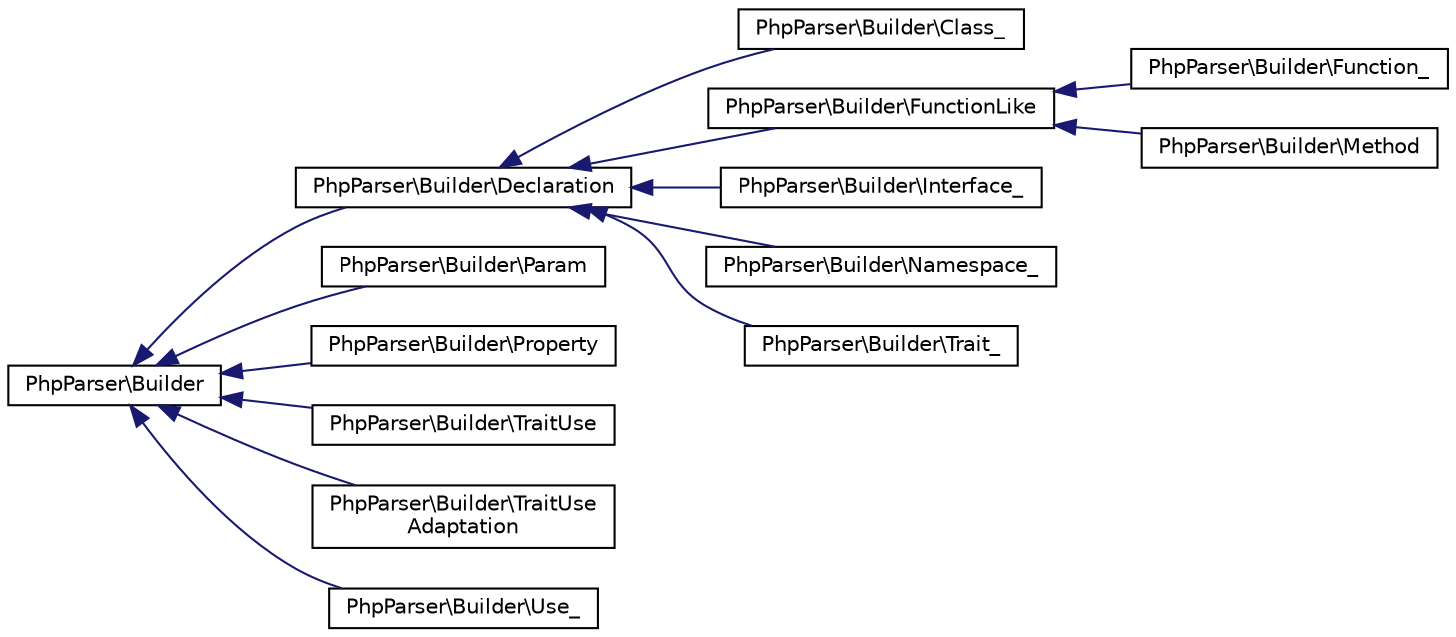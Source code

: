 digraph "Graphical Class Hierarchy"
{
  edge [fontname="Helvetica",fontsize="10",labelfontname="Helvetica",labelfontsize="10"];
  node [fontname="Helvetica",fontsize="10",shape=record];
  rankdir="LR";
  Node0 [label="PhpParser\\Builder",height=0.2,width=0.4,color="black", fillcolor="white", style="filled",URL="$interfacePhpParser_1_1Builder.html"];
  Node0 -> Node1 [dir="back",color="midnightblue",fontsize="10",style="solid",fontname="Helvetica"];
  Node1 [label="PhpParser\\Builder\\Declaration",height=0.2,width=0.4,color="black", fillcolor="white", style="filled",URL="$classPhpParser_1_1Builder_1_1Declaration.html"];
  Node1 -> Node2 [dir="back",color="midnightblue",fontsize="10",style="solid",fontname="Helvetica"];
  Node2 [label="PhpParser\\Builder\\Class_",height=0.2,width=0.4,color="black", fillcolor="white", style="filled",URL="$classPhpParser_1_1Builder_1_1Class__.html"];
  Node1 -> Node3 [dir="back",color="midnightblue",fontsize="10",style="solid",fontname="Helvetica"];
  Node3 [label="PhpParser\\Builder\\FunctionLike",height=0.2,width=0.4,color="black", fillcolor="white", style="filled",URL="$classPhpParser_1_1Builder_1_1FunctionLike.html"];
  Node3 -> Node4 [dir="back",color="midnightblue",fontsize="10",style="solid",fontname="Helvetica"];
  Node4 [label="PhpParser\\Builder\\Function_",height=0.2,width=0.4,color="black", fillcolor="white", style="filled",URL="$classPhpParser_1_1Builder_1_1Function__.html"];
  Node3 -> Node5 [dir="back",color="midnightblue",fontsize="10",style="solid",fontname="Helvetica"];
  Node5 [label="PhpParser\\Builder\\Method",height=0.2,width=0.4,color="black", fillcolor="white", style="filled",URL="$classPhpParser_1_1Builder_1_1Method.html"];
  Node1 -> Node6 [dir="back",color="midnightblue",fontsize="10",style="solid",fontname="Helvetica"];
  Node6 [label="PhpParser\\Builder\\Interface_",height=0.2,width=0.4,color="black", fillcolor="white", style="filled",URL="$classPhpParser_1_1Builder_1_1Interface__.html"];
  Node1 -> Node7 [dir="back",color="midnightblue",fontsize="10",style="solid",fontname="Helvetica"];
  Node7 [label="PhpParser\\Builder\\Namespace_",height=0.2,width=0.4,color="black", fillcolor="white", style="filled",URL="$classPhpParser_1_1Builder_1_1Namespace__.html"];
  Node1 -> Node8 [dir="back",color="midnightblue",fontsize="10",style="solid",fontname="Helvetica"];
  Node8 [label="PhpParser\\Builder\\Trait_",height=0.2,width=0.4,color="black", fillcolor="white", style="filled",URL="$classPhpParser_1_1Builder_1_1Trait__.html"];
  Node0 -> Node9 [dir="back",color="midnightblue",fontsize="10",style="solid",fontname="Helvetica"];
  Node9 [label="PhpParser\\Builder\\Param",height=0.2,width=0.4,color="black", fillcolor="white", style="filled",URL="$classPhpParser_1_1Builder_1_1Param.html"];
  Node0 -> Node10 [dir="back",color="midnightblue",fontsize="10",style="solid",fontname="Helvetica"];
  Node10 [label="PhpParser\\Builder\\Property",height=0.2,width=0.4,color="black", fillcolor="white", style="filled",URL="$classPhpParser_1_1Builder_1_1Property.html"];
  Node0 -> Node11 [dir="back",color="midnightblue",fontsize="10",style="solid",fontname="Helvetica"];
  Node11 [label="PhpParser\\Builder\\TraitUse",height=0.2,width=0.4,color="black", fillcolor="white", style="filled",URL="$classPhpParser_1_1Builder_1_1TraitUse.html"];
  Node0 -> Node12 [dir="back",color="midnightblue",fontsize="10",style="solid",fontname="Helvetica"];
  Node12 [label="PhpParser\\Builder\\TraitUse\lAdaptation",height=0.2,width=0.4,color="black", fillcolor="white", style="filled",URL="$classPhpParser_1_1Builder_1_1TraitUseAdaptation.html"];
  Node0 -> Node13 [dir="back",color="midnightblue",fontsize="10",style="solid",fontname="Helvetica"];
  Node13 [label="PhpParser\\Builder\\Use_",height=0.2,width=0.4,color="black", fillcolor="white", style="filled",URL="$classPhpParser_1_1Builder_1_1Use__.html"];
}
